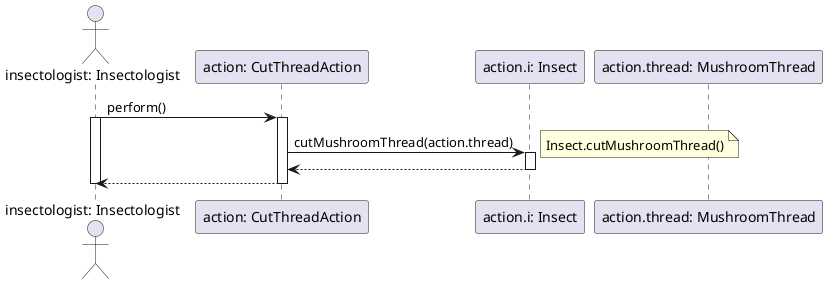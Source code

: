 @startuml CutThreadAction.perform

actor "insectologist: Insectologist" as insectologist
participant "action: CutThreadAction" as mi_action
participant "action.i: Insect" as insect
participant "action.thread: MushroomThread"

insectologist -> mi_action: perform()
activate insectologist
activate mi_action

mi_action -> insect: cutMushroomThread(action.thread)
activate insect
note right: Insect.cutMushroomThread()

mi_action <-- insect
deactivate insect

insectologist <-- mi_action
deactivate mi_action
deactivate insectologist

@enduml
